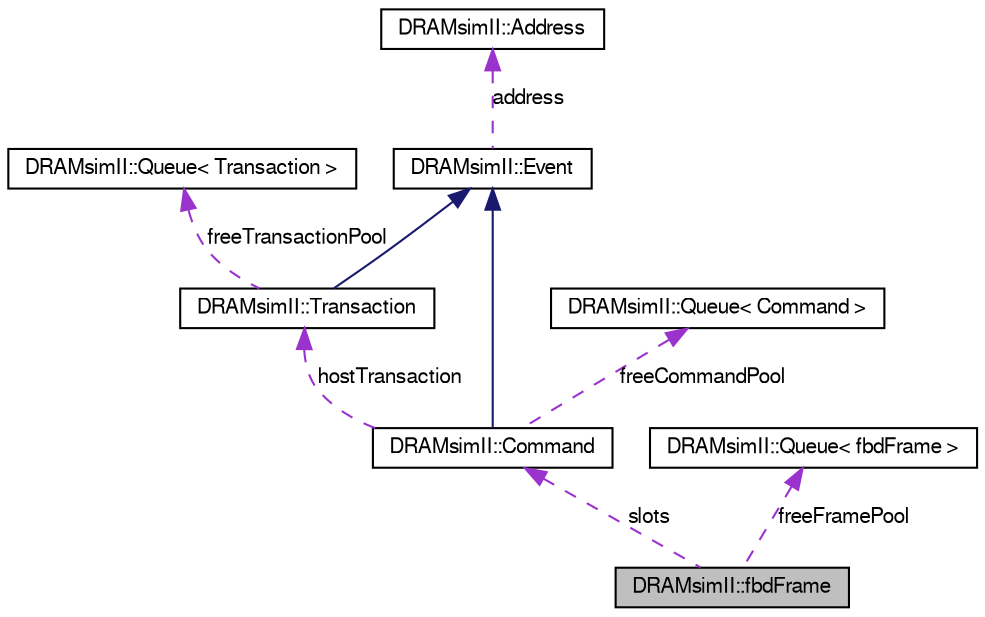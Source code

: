 digraph G
{
  bgcolor="transparent";
  edge [fontname="FreeSans",fontsize="10",labelfontname="FreeSans",labelfontsize="10"];
  node [fontname="FreeSans",fontsize="10",shape=record];
  Node1 [label="DRAMsimII::fbdFrame",height=0.2,width=0.4,color="black", fillcolor="grey75", style="filled" fontcolor="black"];
  Node2 -> Node1 [dir=back,color="darkorchid3",fontsize="10",style="dashed",label="slots",fontname="FreeSans"];
  Node2 [label="DRAMsimII::Command",height=0.2,width=0.4,color="black",URL="$class_d_r_a_msim_i_i_1_1_command.html",tooltip="represents a DRAM command from the memory controller to the DRAMs"];
  Node3 -> Node2 [dir=back,color="midnightblue",fontsize="10",style="solid",fontname="FreeSans"];
  Node3 [label="DRAMsimII::Event",height=0.2,width=0.4,color="black",URL="$class_d_r_a_msim_i_i_1_1_event.html",tooltip="pending event queue"];
  Node4 -> Node3 [dir=back,color="darkorchid3",fontsize="10",style="dashed",label="address",fontname="FreeSans"];
  Node4 [label="DRAMsimII::Address",height=0.2,width=0.4,color="black",URL="$class_d_r_a_msim_i_i_1_1_address.html",tooltip="This class logically represents several interpretations of a memory address."];
  Node5 -> Node2 [dir=back,color="darkorchid3",fontsize="10",style="dashed",label="hostTransaction",fontname="FreeSans"];
  Node5 [label="DRAMsimII::Transaction",height=0.2,width=0.4,color="black",URL="$class_d_r_a_msim_i_i_1_1_transaction.html",tooltip="a request to read or write some portion of memory, atomically"];
  Node3 -> Node5 [dir=back,color="midnightblue",fontsize="10",style="solid",fontname="FreeSans"];
  Node6 -> Node5 [dir=back,color="darkorchid3",fontsize="10",style="dashed",label="freeTransactionPool",fontname="FreeSans"];
  Node6 [label="DRAMsimII::Queue\< Transaction \>",height=0.2,width=0.4,color="black",URL="$class_d_r_a_msim_i_i_1_1_queue.html"];
  Node7 -> Node2 [dir=back,color="darkorchid3",fontsize="10",style="dashed",label="freeCommandPool",fontname="FreeSans"];
  Node7 [label="DRAMsimII::Queue\< Command \>",height=0.2,width=0.4,color="black",URL="$class_d_r_a_msim_i_i_1_1_queue.html"];
  Node8 -> Node1 [dir=back,color="darkorchid3",fontsize="10",style="dashed",label="freeFramePool",fontname="FreeSans"];
  Node8 [label="DRAMsimII::Queue\< fbdFrame \>",height=0.2,width=0.4,color="black",URL="$class_d_r_a_msim_i_i_1_1_queue.html"];
}
